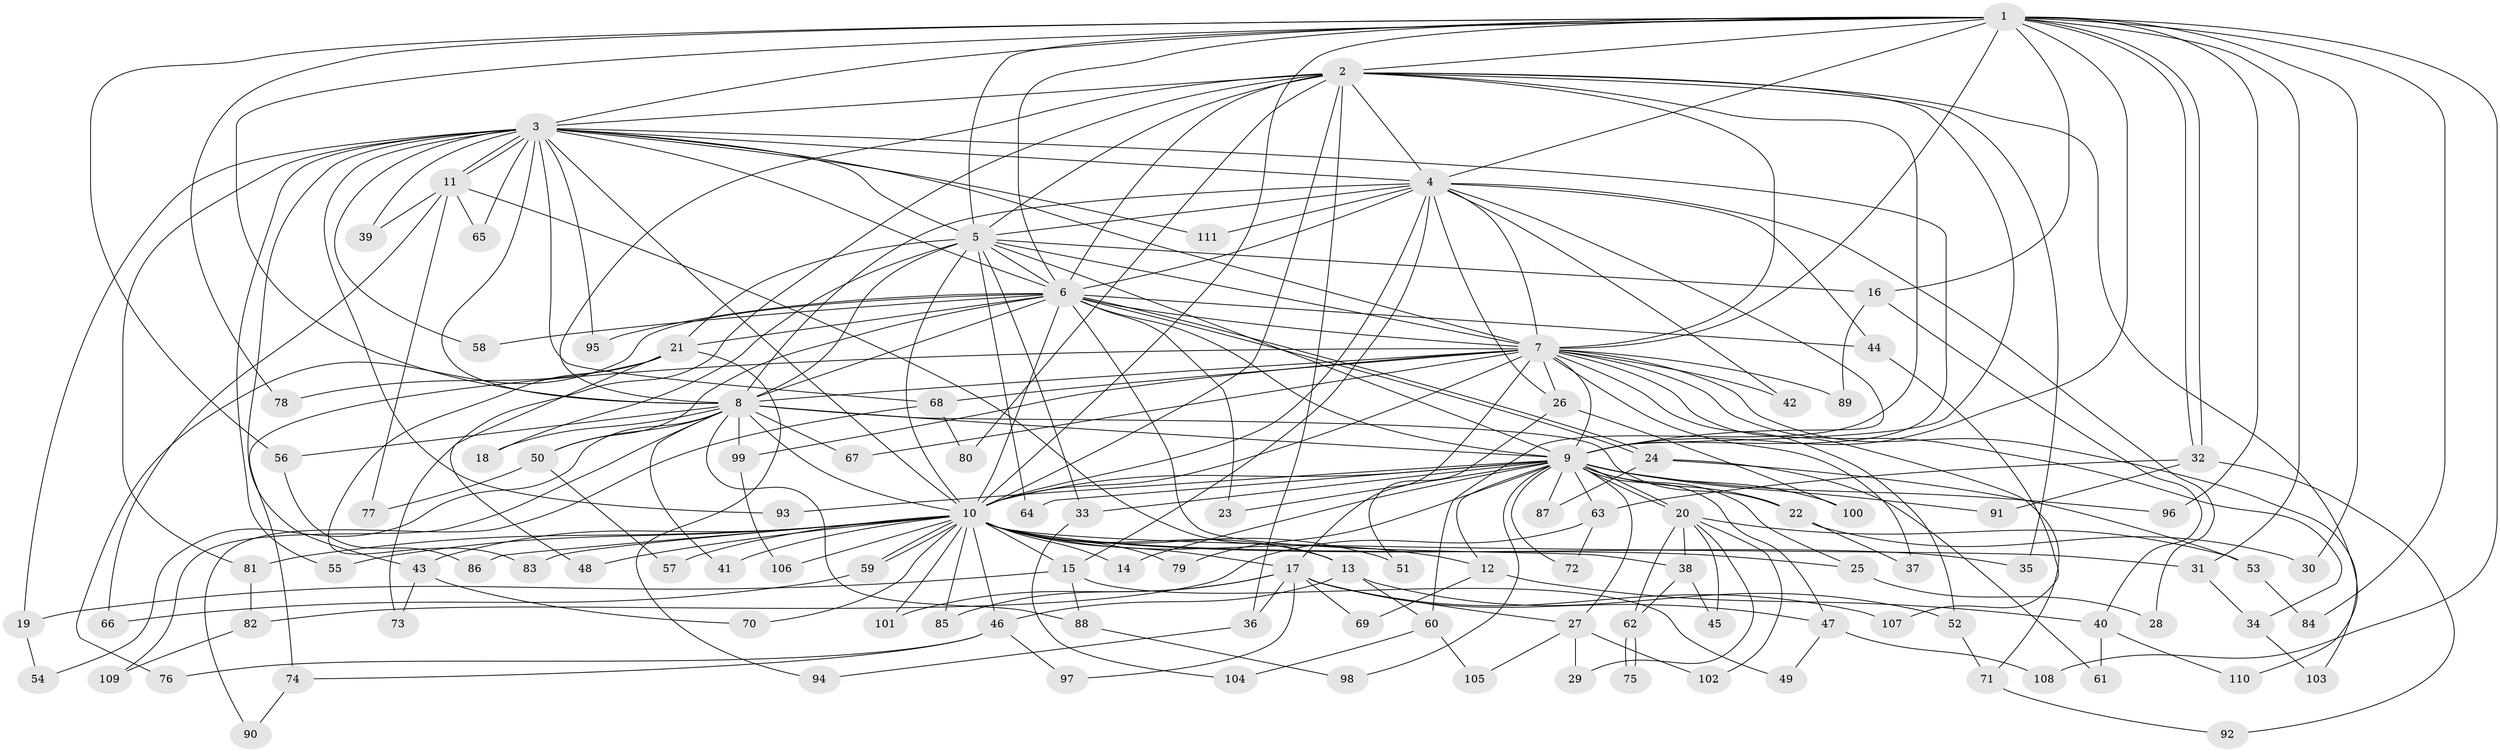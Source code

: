 // Generated by graph-tools (version 1.1) at 2025/49/03/09/25 03:49:34]
// undirected, 111 vertices, 247 edges
graph export_dot {
graph [start="1"]
  node [color=gray90,style=filled];
  1;
  2;
  3;
  4;
  5;
  6;
  7;
  8;
  9;
  10;
  11;
  12;
  13;
  14;
  15;
  16;
  17;
  18;
  19;
  20;
  21;
  22;
  23;
  24;
  25;
  26;
  27;
  28;
  29;
  30;
  31;
  32;
  33;
  34;
  35;
  36;
  37;
  38;
  39;
  40;
  41;
  42;
  43;
  44;
  45;
  46;
  47;
  48;
  49;
  50;
  51;
  52;
  53;
  54;
  55;
  56;
  57;
  58;
  59;
  60;
  61;
  62;
  63;
  64;
  65;
  66;
  67;
  68;
  69;
  70;
  71;
  72;
  73;
  74;
  75;
  76;
  77;
  78;
  79;
  80;
  81;
  82;
  83;
  84;
  85;
  86;
  87;
  88;
  89;
  90;
  91;
  92;
  93;
  94;
  95;
  96;
  97;
  98;
  99;
  100;
  101;
  102;
  103;
  104;
  105;
  106;
  107;
  108;
  109;
  110;
  111;
  1 -- 2;
  1 -- 3;
  1 -- 4;
  1 -- 5;
  1 -- 6;
  1 -- 7;
  1 -- 8;
  1 -- 9;
  1 -- 10;
  1 -- 16;
  1 -- 30;
  1 -- 31;
  1 -- 32;
  1 -- 32;
  1 -- 56;
  1 -- 78;
  1 -- 84;
  1 -- 96;
  1 -- 108;
  2 -- 3;
  2 -- 4;
  2 -- 5;
  2 -- 6;
  2 -- 7;
  2 -- 8;
  2 -- 9;
  2 -- 10;
  2 -- 35;
  2 -- 36;
  2 -- 60;
  2 -- 73;
  2 -- 80;
  2 -- 110;
  3 -- 4;
  3 -- 5;
  3 -- 6;
  3 -- 7;
  3 -- 8;
  3 -- 9;
  3 -- 10;
  3 -- 11;
  3 -- 11;
  3 -- 19;
  3 -- 39;
  3 -- 43;
  3 -- 55;
  3 -- 58;
  3 -- 65;
  3 -- 68;
  3 -- 81;
  3 -- 93;
  3 -- 95;
  3 -- 111;
  4 -- 5;
  4 -- 6;
  4 -- 7;
  4 -- 8;
  4 -- 9;
  4 -- 10;
  4 -- 15;
  4 -- 26;
  4 -- 28;
  4 -- 42;
  4 -- 44;
  4 -- 111;
  5 -- 6;
  5 -- 7;
  5 -- 8;
  5 -- 9;
  5 -- 10;
  5 -- 16;
  5 -- 18;
  5 -- 21;
  5 -- 33;
  5 -- 64;
  6 -- 7;
  6 -- 8;
  6 -- 9;
  6 -- 10;
  6 -- 21;
  6 -- 23;
  6 -- 24;
  6 -- 24;
  6 -- 38;
  6 -- 44;
  6 -- 50;
  6 -- 58;
  6 -- 76;
  6 -- 95;
  7 -- 8;
  7 -- 9;
  7 -- 10;
  7 -- 17;
  7 -- 26;
  7 -- 34;
  7 -- 37;
  7 -- 42;
  7 -- 52;
  7 -- 67;
  7 -- 68;
  7 -- 71;
  7 -- 74;
  7 -- 89;
  7 -- 99;
  7 -- 103;
  8 -- 9;
  8 -- 10;
  8 -- 18;
  8 -- 22;
  8 -- 41;
  8 -- 50;
  8 -- 54;
  8 -- 56;
  8 -- 67;
  8 -- 88;
  8 -- 99;
  8 -- 109;
  9 -- 10;
  9 -- 12;
  9 -- 14;
  9 -- 20;
  9 -- 20;
  9 -- 22;
  9 -- 23;
  9 -- 25;
  9 -- 27;
  9 -- 33;
  9 -- 47;
  9 -- 63;
  9 -- 64;
  9 -- 72;
  9 -- 79;
  9 -- 87;
  9 -- 91;
  9 -- 93;
  9 -- 96;
  9 -- 98;
  9 -- 100;
  10 -- 12;
  10 -- 13;
  10 -- 14;
  10 -- 15;
  10 -- 17;
  10 -- 25;
  10 -- 31;
  10 -- 35;
  10 -- 41;
  10 -- 43;
  10 -- 46;
  10 -- 48;
  10 -- 51;
  10 -- 55;
  10 -- 57;
  10 -- 59;
  10 -- 59;
  10 -- 70;
  10 -- 79;
  10 -- 81;
  10 -- 83;
  10 -- 85;
  10 -- 86;
  10 -- 101;
  10 -- 106;
  11 -- 13;
  11 -- 39;
  11 -- 65;
  11 -- 66;
  11 -- 77;
  12 -- 40;
  12 -- 69;
  13 -- 46;
  13 -- 52;
  13 -- 60;
  15 -- 19;
  15 -- 49;
  15 -- 88;
  16 -- 40;
  16 -- 89;
  17 -- 27;
  17 -- 36;
  17 -- 47;
  17 -- 69;
  17 -- 85;
  17 -- 97;
  17 -- 101;
  17 -- 107;
  19 -- 54;
  20 -- 29;
  20 -- 38;
  20 -- 45;
  20 -- 53;
  20 -- 62;
  20 -- 102;
  21 -- 48;
  21 -- 78;
  21 -- 83;
  21 -- 94;
  22 -- 30;
  22 -- 37;
  24 -- 53;
  24 -- 61;
  24 -- 87;
  25 -- 28;
  26 -- 51;
  26 -- 100;
  27 -- 29;
  27 -- 102;
  27 -- 105;
  31 -- 34;
  32 -- 63;
  32 -- 91;
  32 -- 92;
  33 -- 104;
  34 -- 103;
  36 -- 94;
  38 -- 45;
  38 -- 62;
  40 -- 61;
  40 -- 110;
  43 -- 70;
  43 -- 73;
  44 -- 107;
  46 -- 74;
  46 -- 76;
  46 -- 97;
  47 -- 49;
  47 -- 108;
  50 -- 57;
  50 -- 77;
  52 -- 71;
  53 -- 84;
  56 -- 86;
  59 -- 66;
  60 -- 104;
  60 -- 105;
  62 -- 75;
  62 -- 75;
  63 -- 72;
  63 -- 82;
  68 -- 80;
  68 -- 90;
  71 -- 92;
  74 -- 90;
  81 -- 82;
  82 -- 109;
  88 -- 98;
  99 -- 106;
}
